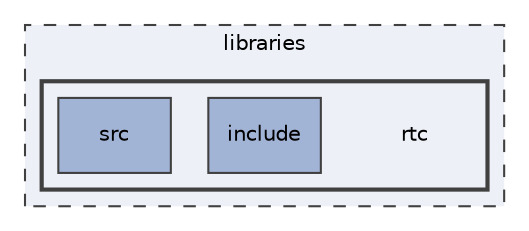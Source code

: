 digraph "libraries/rtc"
{
 // LATEX_PDF_SIZE
  edge [fontname="Helvetica",fontsize="10",labelfontname="Helvetica",labelfontsize="10"];
  node [fontname="Helvetica",fontsize="10",shape=record];
  compound=true
  subgraph clusterdir_bc0718b08fb2015b8e59c47b2805f60c {
    graph [ bgcolor="#edf0f7", pencolor="grey25", style="filled,dashed,", label="libraries", fontname="Helvetica", fontsize="10", URL="dir_bc0718b08fb2015b8e59c47b2805f60c.html"]
  subgraph clusterdir_b13fc024502ebc0e54c2b869c10bdc8c {
    graph [ bgcolor="#edf0f7", pencolor="grey25", style="filled,bold,", label="", fontname="Helvetica", fontsize="10", URL="dir_b13fc024502ebc0e54c2b869c10bdc8c.html"]
    dir_b13fc024502ebc0e54c2b869c10bdc8c [shape=plaintext, label="rtc"];
  dir_f18a6e7144383881e3f1f3eff317ec16 [shape=box, label="include", style="filled,", fillcolor="#a2b4d6", color="grey25", URL="dir_f18a6e7144383881e3f1f3eff317ec16.html"];
  dir_18499284b62026f4a83543d3f6666f5a [shape=box, label="src", style="filled,", fillcolor="#a2b4d6", color="grey25", URL="dir_18499284b62026f4a83543d3f6666f5a.html"];
  }
  }
}
